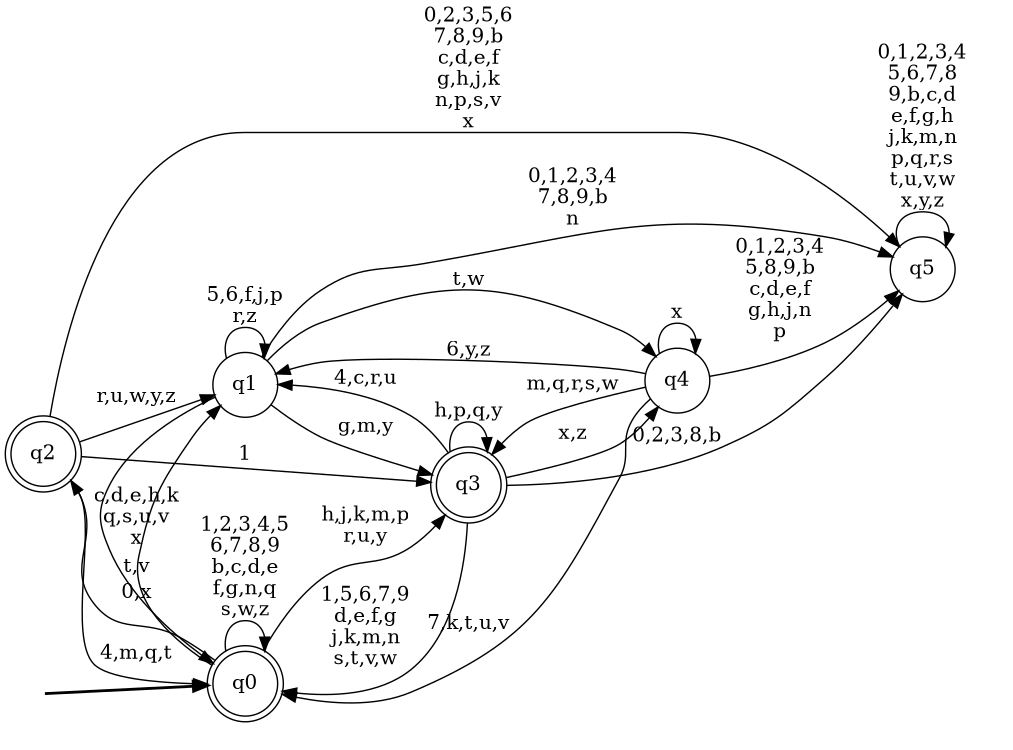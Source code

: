 digraph BlueStar {
__start0 [style = invis, shape = none, label = "", width = 0, height = 0];

rankdir=LR;
size="8,5";

s0 [style="rounded,filled", color="black", fillcolor="white" shape="doublecircle", label="q0"];
s1 [style="filled", color="black", fillcolor="white" shape="circle", label="q1"];
s2 [style="rounded,filled", color="black", fillcolor="white" shape="doublecircle", label="q2"];
s3 [style="rounded,filled", color="black", fillcolor="white" shape="doublecircle", label="q3"];
s4 [style="filled", color="black", fillcolor="white" shape="circle", label="q4"];
s5 [style="filled", color="black", fillcolor="white" shape="circle", label="q5"];
subgraph cluster_main { 
	graph [pad=".75", ranksep="0.15", nodesep="0.15"];
	 style=invis; 
	__start0 -> s0 [penwidth=2];
}
s0 -> s0 [label="1,2,3,4,5\n6,7,8,9\nb,c,d,e\nf,g,n,q\ns,w,z"];
s0 -> s1 [label="t,v"];
s0 -> s2 [label="0,x"];
s0 -> s3 [label="h,j,k,m,p\nr,u,y"];
s1 -> s0 [label="c,d,e,h,k\nq,s,u,v\nx"];
s1 -> s1 [label="5,6,f,j,p\nr,z"];
s1 -> s3 [label="g,m,y"];
s1 -> s4 [label="t,w"];
s1 -> s5 [label="0,1,2,3,4\n7,8,9,b\nn"];
s2 -> s0 [label="4,m,q,t"];
s2 -> s1 [label="r,u,w,y,z"];
s2 -> s3 [label="1"];
s2 -> s5 [label="0,2,3,5,6\n7,8,9,b\nc,d,e,f\ng,h,j,k\nn,p,s,v\nx"];
s3 -> s0 [label="1,5,6,7,9\nd,e,f,g\nj,k,m,n\ns,t,v,w"];
s3 -> s1 [label="4,c,r,u"];
s3 -> s3 [label="h,p,q,y"];
s3 -> s4 [label="x,z"];
s3 -> s5 [label="0,2,3,8,b"];
s4 -> s0 [label="7,k,t,u,v"];
s4 -> s1 [label="6,y,z"];
s4 -> s3 [label="m,q,r,s,w"];
s4 -> s4 [label="x"];
s4 -> s5 [label="0,1,2,3,4\n5,8,9,b\nc,d,e,f\ng,h,j,n\np"];
s5 -> s5 [label="0,1,2,3,4\n5,6,7,8\n9,b,c,d\ne,f,g,h\nj,k,m,n\np,q,r,s\nt,u,v,w\nx,y,z"];

}
